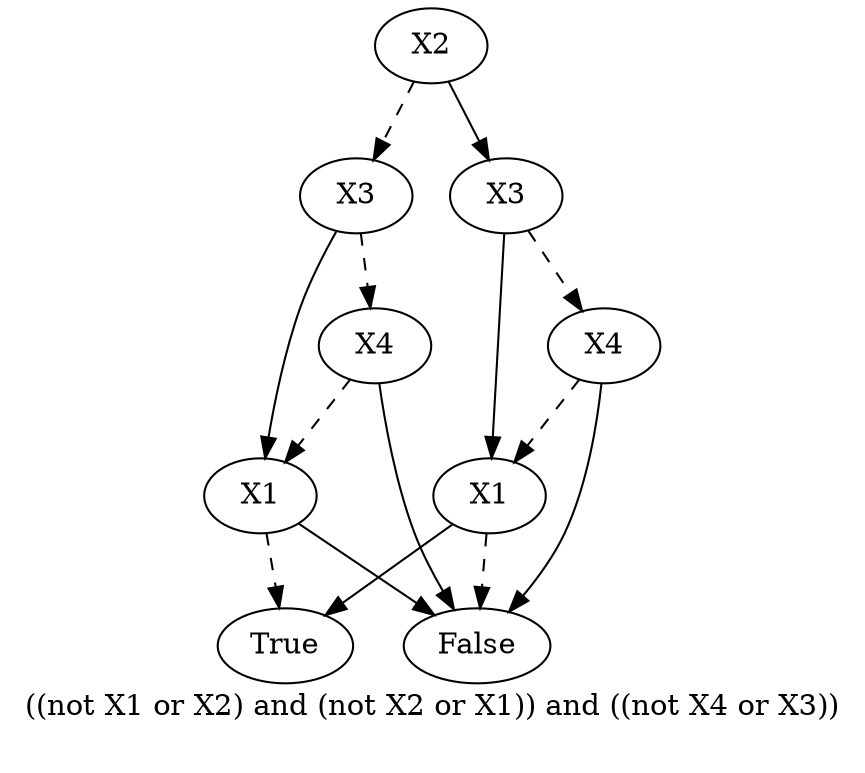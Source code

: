 digraph{
label="((not X1 or X2) and (not X2 or X1)) and ((not X4 or X3))\n\n"
2867879030384[label=X2]2867879027792[label="X3"]
2867879030384 -> 2867879027792[style=dashed label="" fontcolor = gray]
2867879023040[label="X4"]
2867879027792 -> 2867879023040[style=dashed label="" fontcolor = gray]
2867879026352[label="X1"]
2867879023040 -> 2867879026352[style=dashed label="" fontcolor = gray]
2867879029520[label="True"]
2867879026352 -> 2867879029520[style=dashed label="" fontcolor = gray]
2867879031824[label="False"]
2867879026352 -> 2867879031824 [label="" fontcolor = gray]
2867879031824[label="False"]
2867879023040 -> 2867879031824 [label="" fontcolor = gray]
2867879026352[label="X1"]
2867879027792 -> 2867879026352 [label="" fontcolor = gray]
2867879019872[label="X3"]
2867879030384 -> 2867879019872 [label="" fontcolor = gray]
2867879024912[label="X4"]
2867879019872 -> 2867879024912[style=dashed label="" fontcolor = gray]
2867879027648[label="X1"]
2867879024912 -> 2867879027648[style=dashed label="" fontcolor = gray]
2867879031824[label="False"]
2867879027648 -> 2867879031824[style=dashed label="" fontcolor = gray]
2867879029520[label="True"]
2867879027648 -> 2867879029520 [label="" fontcolor = gray]
2867879031824[label="False"]
2867879024912 -> 2867879031824 [label="" fontcolor = gray]
2867879027648[label="X1"]
2867879019872 -> 2867879027648 [label="" fontcolor = gray]
}